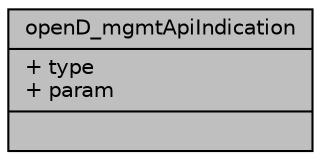digraph "openD_mgmtApiIndication"
{
  edge [fontname="Helvetica",fontsize="10",labelfontname="Helvetica",labelfontsize="10"];
  node [fontname="Helvetica",fontsize="10",shape=record];
  Node11 [label="{openD_mgmtApiIndication\n|+ type\l+ param\l|}",height=0.2,width=0.4,color="black", fillcolor="grey75", style="filled", fontcolor="black"];
}
